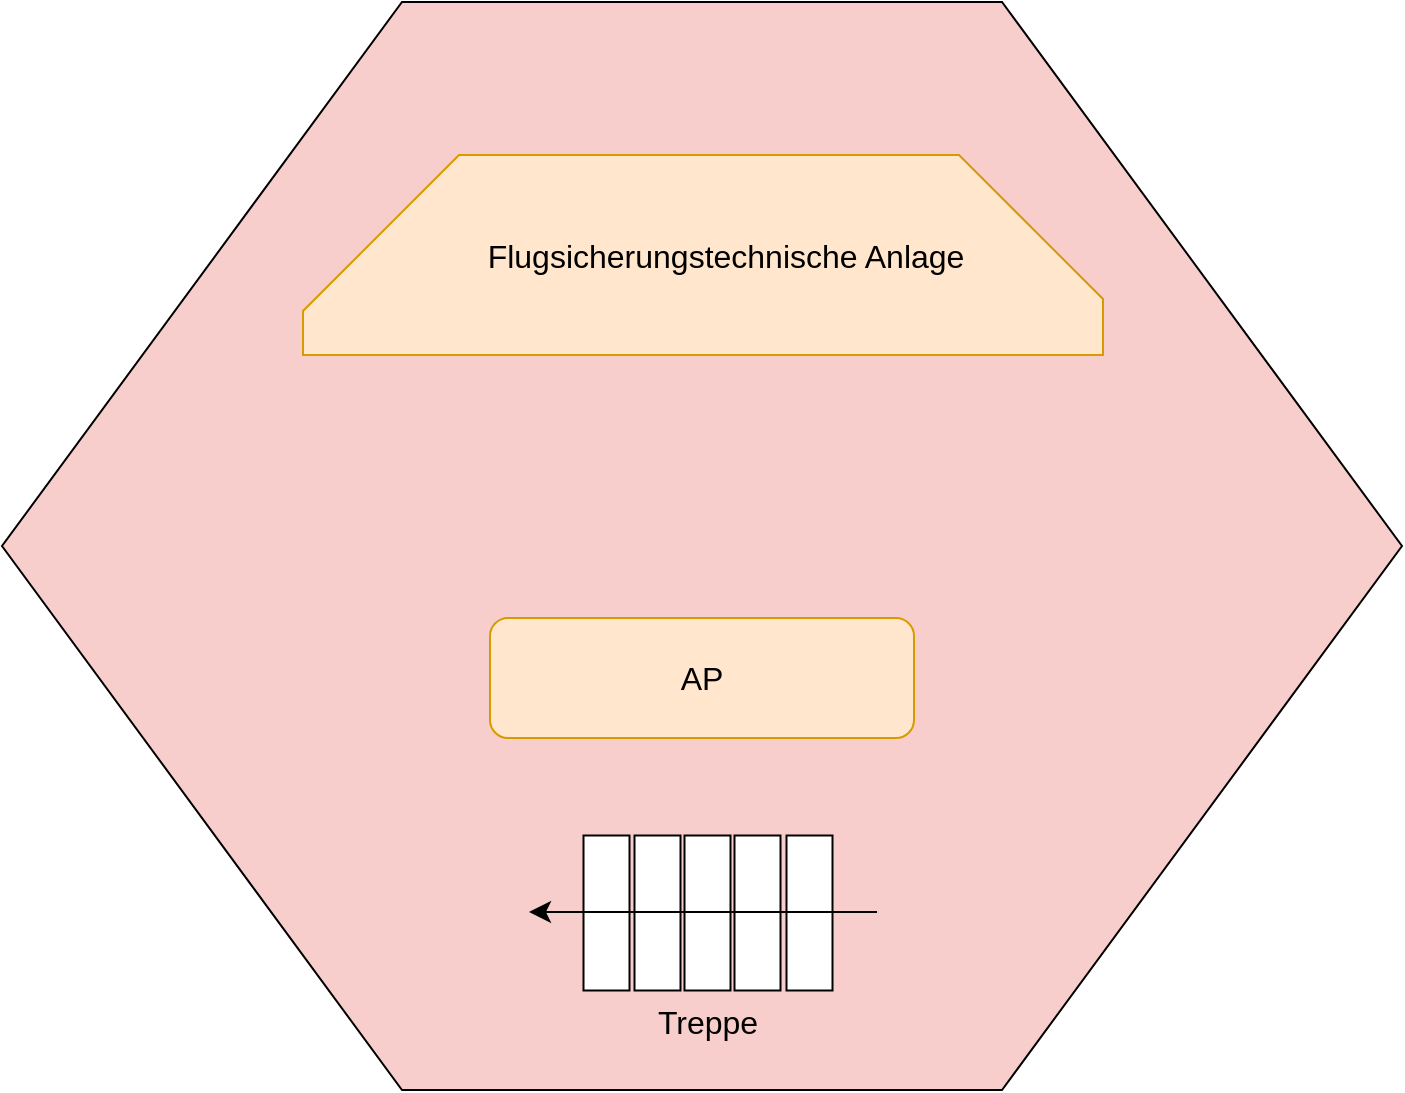 <mxfile version="24.3.0" type="github">
  <diagram name="Seite-1" id="BVI510uuwYHu8kqmtEov">
    <mxGraphModel dx="1070" dy="1032" grid="0" gridSize="10" guides="1" tooltips="1" connect="1" arrows="1" fold="1" page="1" pageScale="1" pageWidth="1169" pageHeight="827" math="0" shadow="0">
      <root>
        <mxCell id="0" />
        <mxCell id="1" parent="0" />
        <mxCell id="LJ_OsMy30aRbcjJ7nYxm-1" value="" style="shape=hexagon;perimeter=hexagonPerimeter2;whiteSpace=wrap;html=1;fixedSize=1;size=200;fillColor=#f8cecc;strokeColor=#000000;" parent="1" vertex="1">
          <mxGeometry x="250" y="120" width="700" height="544" as="geometry" />
        </mxCell>
        <mxCell id="2quG4iEQW6kFwXBheMEt-3" value="" style="shape=card;whiteSpace=wrap;html=1;rotation=90;size=78;flipV=1;fillColor=#ffe6cc;strokeColor=#d79b00;" vertex="1" parent="1">
          <mxGeometry x="451.5" y="145.5" width="100" height="202" as="geometry" />
        </mxCell>
        <mxCell id="2quG4iEQW6kFwXBheMEt-2" value="" style="shape=card;whiteSpace=wrap;html=1;rotation=90;size=72;fillColor=#ffe6cc;strokeColor=#d79b00;" vertex="1" parent="1">
          <mxGeometry x="651" y="147" width="100" height="199" as="geometry" />
        </mxCell>
        <mxCell id="2quG4iEQW6kFwXBheMEt-12" value="" style="whiteSpace=wrap;html=1;aspect=fixed;strokeColor=none;fillColor=#ffe6cc;" vertex="1" parent="1">
          <mxGeometry x="561.5" y="197" width="99" height="99" as="geometry" />
        </mxCell>
        <mxCell id="2quG4iEQW6kFwXBheMEt-4" value="" style="rounded=1;whiteSpace=wrap;html=1;fillColor=#ffe6cc;strokeColor=#d79b00;" vertex="1" parent="1">
          <mxGeometry x="494" y="428" width="212" height="60" as="geometry" />
        </mxCell>
        <mxCell id="2quG4iEQW6kFwXBheMEt-5" value="" style="rounded=0;whiteSpace=wrap;html=1;rotation=-90;" vertex="1" parent="1">
          <mxGeometry x="615" y="564" width="77.5" height="23" as="geometry" />
        </mxCell>
        <mxCell id="2quG4iEQW6kFwXBheMEt-6" value="" style="rounded=0;whiteSpace=wrap;html=1;rotation=-90;" vertex="1" parent="1">
          <mxGeometry x="589" y="564" width="77.5" height="23" as="geometry" />
        </mxCell>
        <mxCell id="2quG4iEQW6kFwXBheMEt-7" value="" style="rounded=0;whiteSpace=wrap;html=1;rotation=-90;" vertex="1" parent="1">
          <mxGeometry x="564" y="564" width="77.5" height="23" as="geometry" />
        </mxCell>
        <mxCell id="2quG4iEQW6kFwXBheMEt-8" value="" style="rounded=0;whiteSpace=wrap;html=1;rotation=-90;" vertex="1" parent="1">
          <mxGeometry x="539" y="564" width="77.5" height="23" as="geometry" />
        </mxCell>
        <mxCell id="2quG4iEQW6kFwXBheMEt-9" value="" style="rounded=0;whiteSpace=wrap;html=1;rotation=-90;" vertex="1" parent="1">
          <mxGeometry x="513.5" y="564" width="77.5" height="23" as="geometry" />
        </mxCell>
        <mxCell id="2quG4iEQW6kFwXBheMEt-10" value="" style="endArrow=classic;html=1;rounded=0;fontSize=12;startSize=8;endSize=8;curved=1;" edge="1" parent="1">
          <mxGeometry width="50" height="50" relative="1" as="geometry">
            <mxPoint x="687.5" y="575" as="sourcePoint" />
            <mxPoint x="513.5" y="575" as="targetPoint" />
          </mxGeometry>
        </mxCell>
        <mxCell id="2quG4iEQW6kFwXBheMEt-11" value="Flugsicherungstechnische Anlage" style="text;strokeColor=none;fillColor=#ffe6cc;html=1;align=center;verticalAlign=middle;whiteSpace=wrap;rounded=0;fontSize=16;" vertex="1" parent="1">
          <mxGeometry x="473" y="231.5" width="278" height="30" as="geometry" />
        </mxCell>
        <mxCell id="2quG4iEQW6kFwXBheMEt-14" value="AP" style="text;strokeColor=none;fillColor=#ffe6cc;html=1;align=center;verticalAlign=middle;whiteSpace=wrap;rounded=0;fontSize=16;" vertex="1" parent="1">
          <mxGeometry x="517" y="448.5" width="166" height="19" as="geometry" />
        </mxCell>
        <mxCell id="2quG4iEQW6kFwXBheMEt-15" value="Treppe" style="text;html=1;align=center;verticalAlign=middle;whiteSpace=wrap;rounded=0;fontSize=16;" vertex="1" parent="1">
          <mxGeometry x="519.75" y="620" width="166" height="19" as="geometry" />
        </mxCell>
      </root>
    </mxGraphModel>
  </diagram>
</mxfile>
